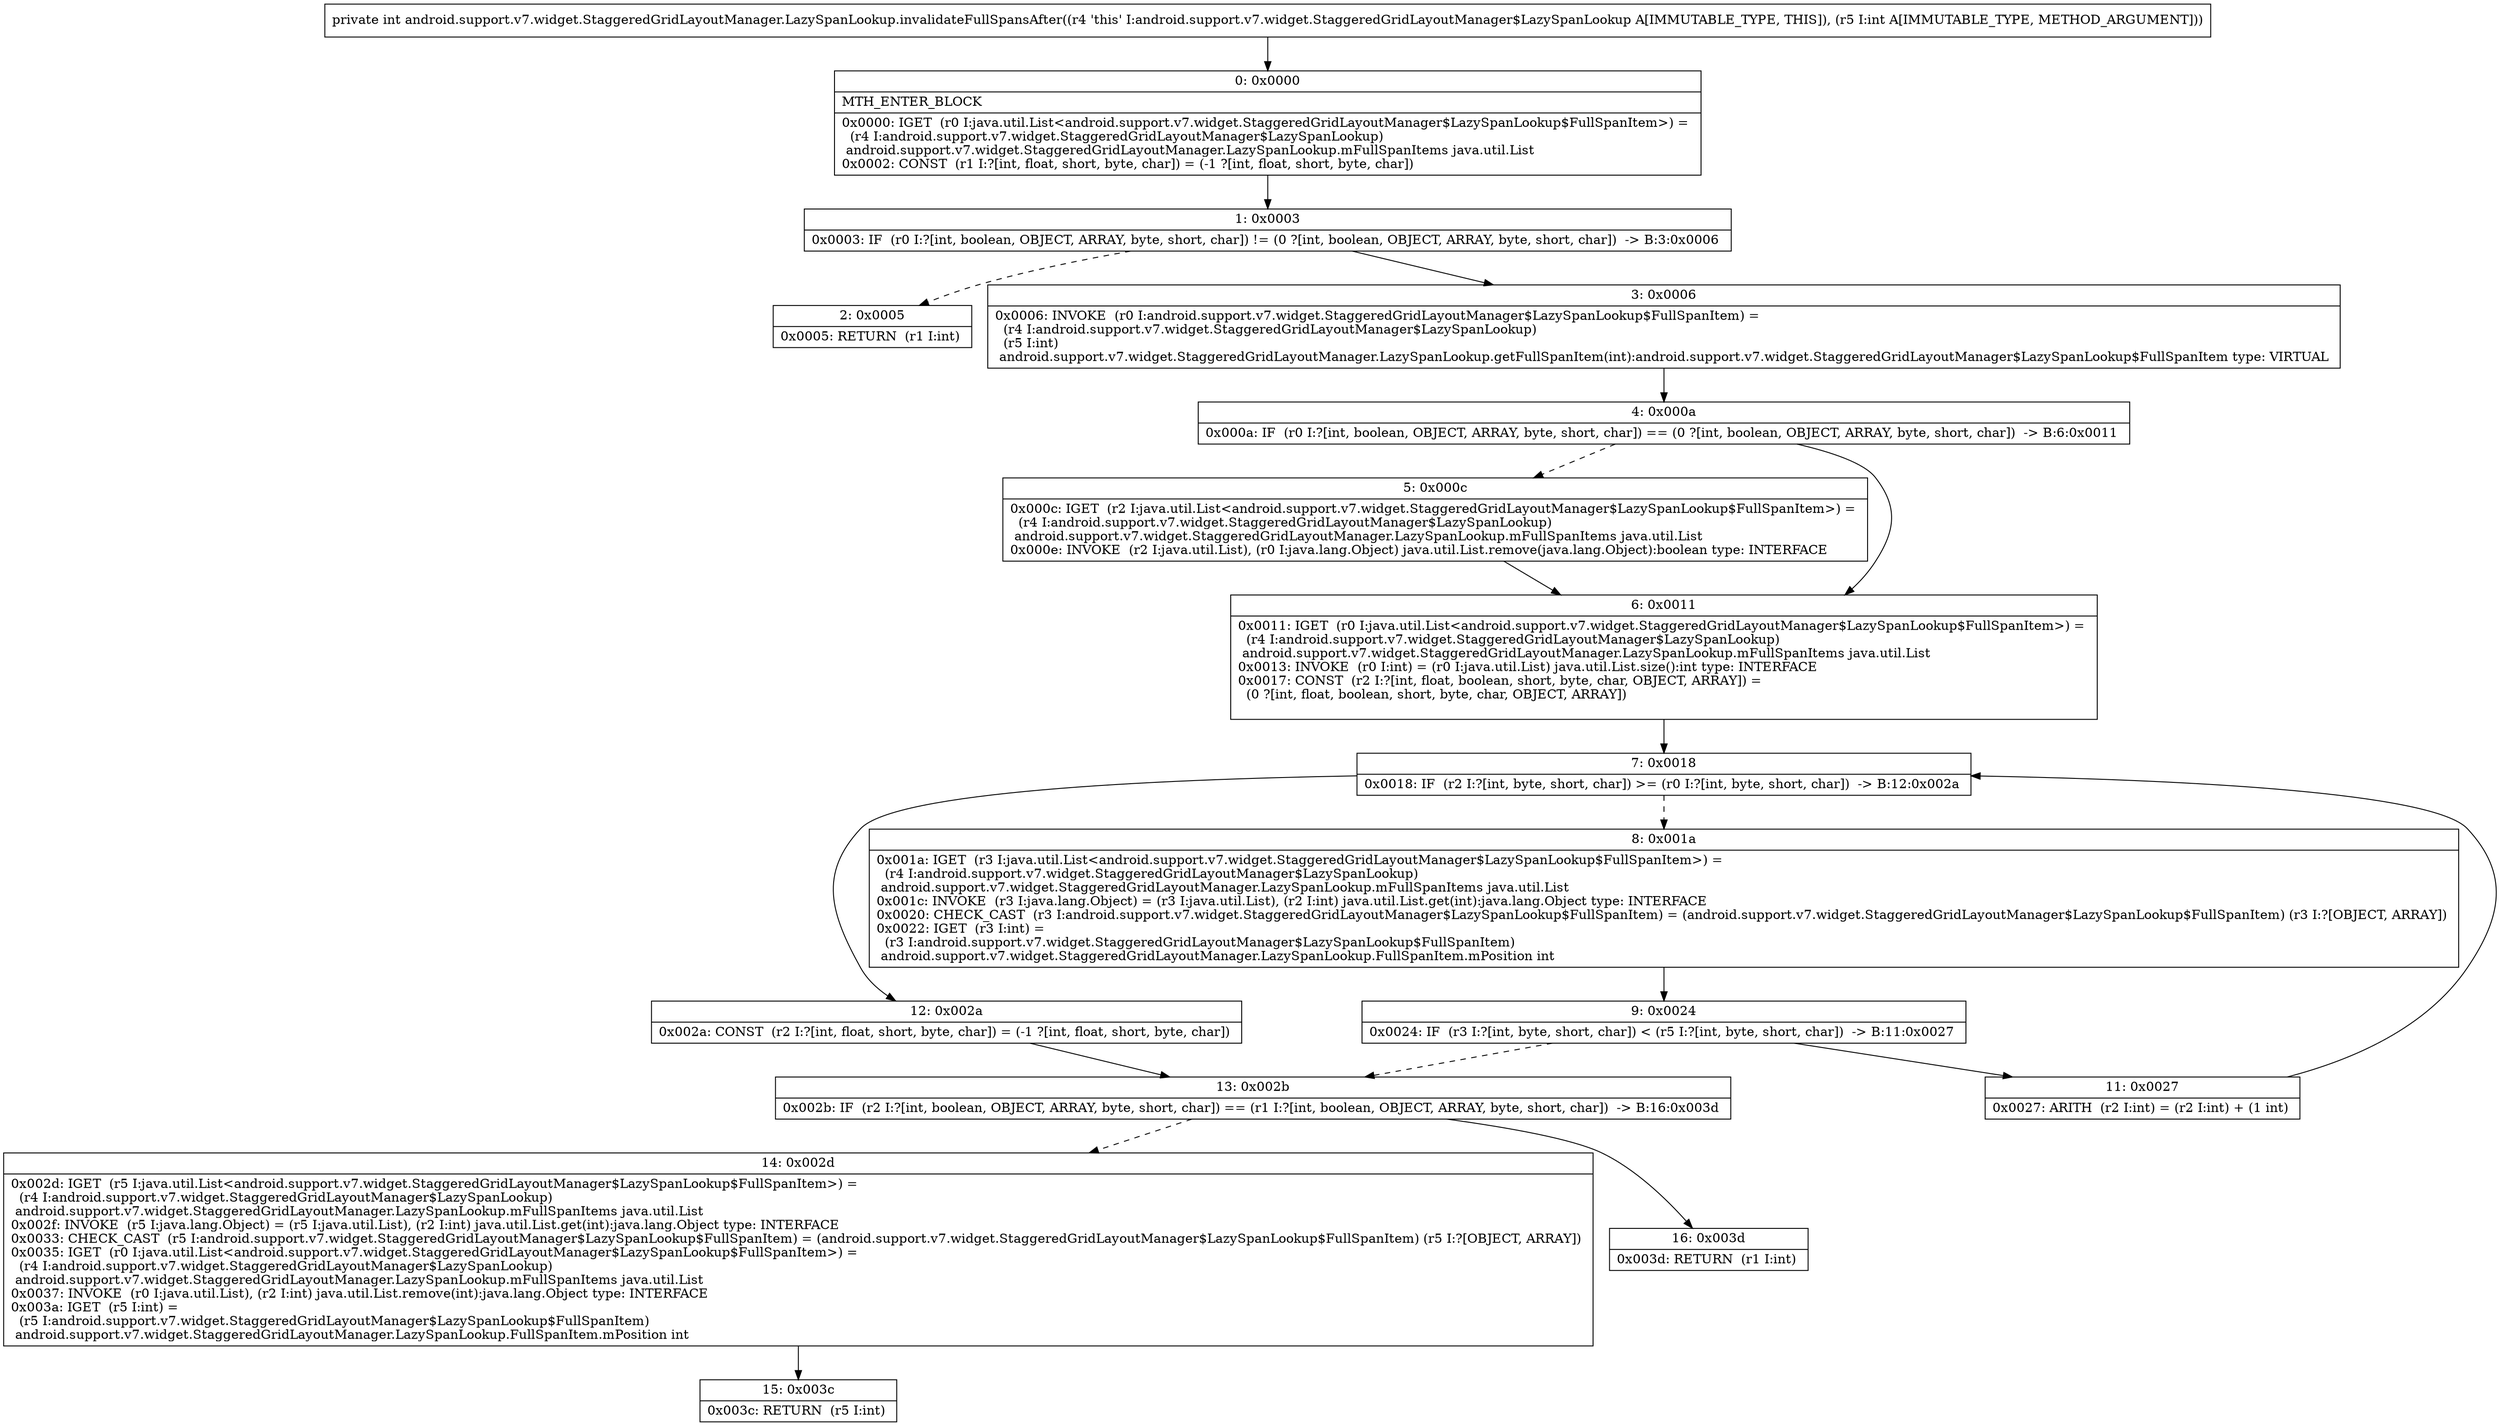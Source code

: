 digraph "CFG forandroid.support.v7.widget.StaggeredGridLayoutManager.LazySpanLookup.invalidateFullSpansAfter(I)I" {
Node_0 [shape=record,label="{0\:\ 0x0000|MTH_ENTER_BLOCK\l|0x0000: IGET  (r0 I:java.util.List\<android.support.v7.widget.StaggeredGridLayoutManager$LazySpanLookup$FullSpanItem\>) = \l  (r4 I:android.support.v7.widget.StaggeredGridLayoutManager$LazySpanLookup)\l android.support.v7.widget.StaggeredGridLayoutManager.LazySpanLookup.mFullSpanItems java.util.List \l0x0002: CONST  (r1 I:?[int, float, short, byte, char]) = (\-1 ?[int, float, short, byte, char]) \l}"];
Node_1 [shape=record,label="{1\:\ 0x0003|0x0003: IF  (r0 I:?[int, boolean, OBJECT, ARRAY, byte, short, char]) != (0 ?[int, boolean, OBJECT, ARRAY, byte, short, char])  \-\> B:3:0x0006 \l}"];
Node_2 [shape=record,label="{2\:\ 0x0005|0x0005: RETURN  (r1 I:int) \l}"];
Node_3 [shape=record,label="{3\:\ 0x0006|0x0006: INVOKE  (r0 I:android.support.v7.widget.StaggeredGridLayoutManager$LazySpanLookup$FullSpanItem) = \l  (r4 I:android.support.v7.widget.StaggeredGridLayoutManager$LazySpanLookup)\l  (r5 I:int)\l android.support.v7.widget.StaggeredGridLayoutManager.LazySpanLookup.getFullSpanItem(int):android.support.v7.widget.StaggeredGridLayoutManager$LazySpanLookup$FullSpanItem type: VIRTUAL \l}"];
Node_4 [shape=record,label="{4\:\ 0x000a|0x000a: IF  (r0 I:?[int, boolean, OBJECT, ARRAY, byte, short, char]) == (0 ?[int, boolean, OBJECT, ARRAY, byte, short, char])  \-\> B:6:0x0011 \l}"];
Node_5 [shape=record,label="{5\:\ 0x000c|0x000c: IGET  (r2 I:java.util.List\<android.support.v7.widget.StaggeredGridLayoutManager$LazySpanLookup$FullSpanItem\>) = \l  (r4 I:android.support.v7.widget.StaggeredGridLayoutManager$LazySpanLookup)\l android.support.v7.widget.StaggeredGridLayoutManager.LazySpanLookup.mFullSpanItems java.util.List \l0x000e: INVOKE  (r2 I:java.util.List), (r0 I:java.lang.Object) java.util.List.remove(java.lang.Object):boolean type: INTERFACE \l}"];
Node_6 [shape=record,label="{6\:\ 0x0011|0x0011: IGET  (r0 I:java.util.List\<android.support.v7.widget.StaggeredGridLayoutManager$LazySpanLookup$FullSpanItem\>) = \l  (r4 I:android.support.v7.widget.StaggeredGridLayoutManager$LazySpanLookup)\l android.support.v7.widget.StaggeredGridLayoutManager.LazySpanLookup.mFullSpanItems java.util.List \l0x0013: INVOKE  (r0 I:int) = (r0 I:java.util.List) java.util.List.size():int type: INTERFACE \l0x0017: CONST  (r2 I:?[int, float, boolean, short, byte, char, OBJECT, ARRAY]) = \l  (0 ?[int, float, boolean, short, byte, char, OBJECT, ARRAY])\l \l}"];
Node_7 [shape=record,label="{7\:\ 0x0018|0x0018: IF  (r2 I:?[int, byte, short, char]) \>= (r0 I:?[int, byte, short, char])  \-\> B:12:0x002a \l}"];
Node_8 [shape=record,label="{8\:\ 0x001a|0x001a: IGET  (r3 I:java.util.List\<android.support.v7.widget.StaggeredGridLayoutManager$LazySpanLookup$FullSpanItem\>) = \l  (r4 I:android.support.v7.widget.StaggeredGridLayoutManager$LazySpanLookup)\l android.support.v7.widget.StaggeredGridLayoutManager.LazySpanLookup.mFullSpanItems java.util.List \l0x001c: INVOKE  (r3 I:java.lang.Object) = (r3 I:java.util.List), (r2 I:int) java.util.List.get(int):java.lang.Object type: INTERFACE \l0x0020: CHECK_CAST  (r3 I:android.support.v7.widget.StaggeredGridLayoutManager$LazySpanLookup$FullSpanItem) = (android.support.v7.widget.StaggeredGridLayoutManager$LazySpanLookup$FullSpanItem) (r3 I:?[OBJECT, ARRAY]) \l0x0022: IGET  (r3 I:int) = \l  (r3 I:android.support.v7.widget.StaggeredGridLayoutManager$LazySpanLookup$FullSpanItem)\l android.support.v7.widget.StaggeredGridLayoutManager.LazySpanLookup.FullSpanItem.mPosition int \l}"];
Node_9 [shape=record,label="{9\:\ 0x0024|0x0024: IF  (r3 I:?[int, byte, short, char]) \< (r5 I:?[int, byte, short, char])  \-\> B:11:0x0027 \l}"];
Node_11 [shape=record,label="{11\:\ 0x0027|0x0027: ARITH  (r2 I:int) = (r2 I:int) + (1 int) \l}"];
Node_12 [shape=record,label="{12\:\ 0x002a|0x002a: CONST  (r2 I:?[int, float, short, byte, char]) = (\-1 ?[int, float, short, byte, char]) \l}"];
Node_13 [shape=record,label="{13\:\ 0x002b|0x002b: IF  (r2 I:?[int, boolean, OBJECT, ARRAY, byte, short, char]) == (r1 I:?[int, boolean, OBJECT, ARRAY, byte, short, char])  \-\> B:16:0x003d \l}"];
Node_14 [shape=record,label="{14\:\ 0x002d|0x002d: IGET  (r5 I:java.util.List\<android.support.v7.widget.StaggeredGridLayoutManager$LazySpanLookup$FullSpanItem\>) = \l  (r4 I:android.support.v7.widget.StaggeredGridLayoutManager$LazySpanLookup)\l android.support.v7.widget.StaggeredGridLayoutManager.LazySpanLookup.mFullSpanItems java.util.List \l0x002f: INVOKE  (r5 I:java.lang.Object) = (r5 I:java.util.List), (r2 I:int) java.util.List.get(int):java.lang.Object type: INTERFACE \l0x0033: CHECK_CAST  (r5 I:android.support.v7.widget.StaggeredGridLayoutManager$LazySpanLookup$FullSpanItem) = (android.support.v7.widget.StaggeredGridLayoutManager$LazySpanLookup$FullSpanItem) (r5 I:?[OBJECT, ARRAY]) \l0x0035: IGET  (r0 I:java.util.List\<android.support.v7.widget.StaggeredGridLayoutManager$LazySpanLookup$FullSpanItem\>) = \l  (r4 I:android.support.v7.widget.StaggeredGridLayoutManager$LazySpanLookup)\l android.support.v7.widget.StaggeredGridLayoutManager.LazySpanLookup.mFullSpanItems java.util.List \l0x0037: INVOKE  (r0 I:java.util.List), (r2 I:int) java.util.List.remove(int):java.lang.Object type: INTERFACE \l0x003a: IGET  (r5 I:int) = \l  (r5 I:android.support.v7.widget.StaggeredGridLayoutManager$LazySpanLookup$FullSpanItem)\l android.support.v7.widget.StaggeredGridLayoutManager.LazySpanLookup.FullSpanItem.mPosition int \l}"];
Node_15 [shape=record,label="{15\:\ 0x003c|0x003c: RETURN  (r5 I:int) \l}"];
Node_16 [shape=record,label="{16\:\ 0x003d|0x003d: RETURN  (r1 I:int) \l}"];
MethodNode[shape=record,label="{private int android.support.v7.widget.StaggeredGridLayoutManager.LazySpanLookup.invalidateFullSpansAfter((r4 'this' I:android.support.v7.widget.StaggeredGridLayoutManager$LazySpanLookup A[IMMUTABLE_TYPE, THIS]), (r5 I:int A[IMMUTABLE_TYPE, METHOD_ARGUMENT])) }"];
MethodNode -> Node_0;
Node_0 -> Node_1;
Node_1 -> Node_2[style=dashed];
Node_1 -> Node_3;
Node_3 -> Node_4;
Node_4 -> Node_5[style=dashed];
Node_4 -> Node_6;
Node_5 -> Node_6;
Node_6 -> Node_7;
Node_7 -> Node_8[style=dashed];
Node_7 -> Node_12;
Node_8 -> Node_9;
Node_9 -> Node_11;
Node_9 -> Node_13[style=dashed];
Node_11 -> Node_7;
Node_12 -> Node_13;
Node_13 -> Node_14[style=dashed];
Node_13 -> Node_16;
Node_14 -> Node_15;
}

